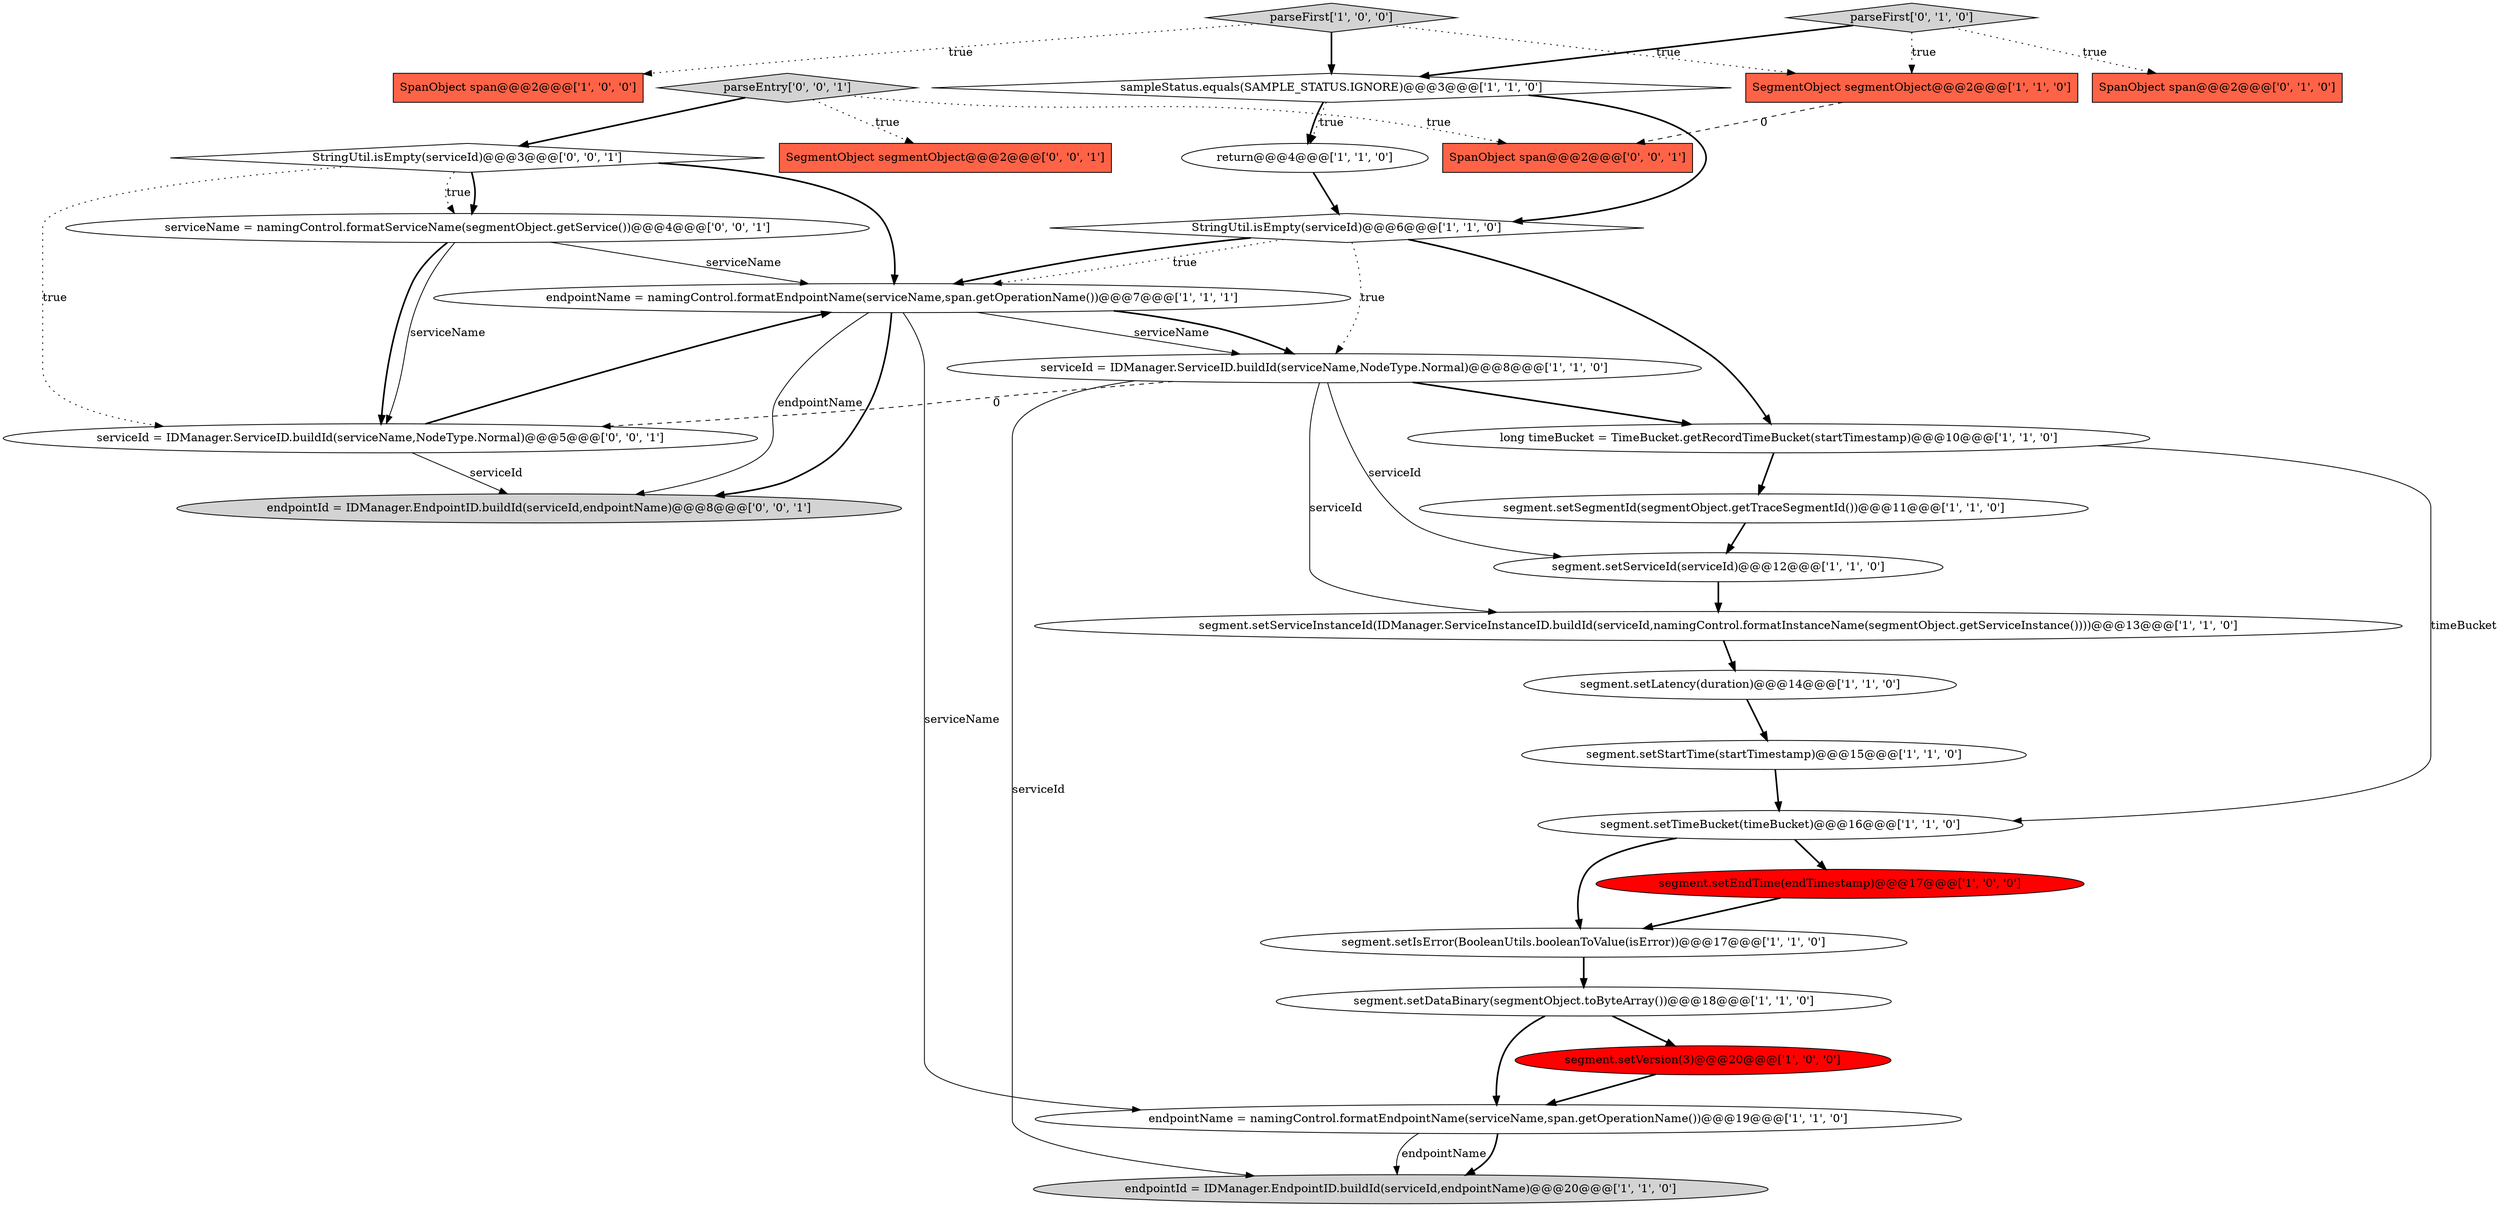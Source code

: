 digraph {
19 [style = filled, label = "parseFirst['1', '0', '0']", fillcolor = lightgray, shape = diamond image = "AAA0AAABBB1BBB"];
2 [style = filled, label = "segment.setLatency(duration)@@@14@@@['1', '1', '0']", fillcolor = white, shape = ellipse image = "AAA0AAABBB1BBB"];
25 [style = filled, label = "SpanObject span@@@2@@@['0', '0', '1']", fillcolor = tomato, shape = box image = "AAA0AAABBB3BBB"];
8 [style = filled, label = "sampleStatus.equals(SAMPLE_STATUS.IGNORE)@@@3@@@['1', '1', '0']", fillcolor = white, shape = diamond image = "AAA0AAABBB1BBB"];
13 [style = filled, label = "segment.setSegmentId(segmentObject.getTraceSegmentId())@@@11@@@['1', '1', '0']", fillcolor = white, shape = ellipse image = "AAA0AAABBB1BBB"];
18 [style = filled, label = "segment.setStartTime(startTimestamp)@@@15@@@['1', '1', '0']", fillcolor = white, shape = ellipse image = "AAA0AAABBB1BBB"];
11 [style = filled, label = "segment.setServiceId(serviceId)@@@12@@@['1', '1', '0']", fillcolor = white, shape = ellipse image = "AAA0AAABBB1BBB"];
10 [style = filled, label = "endpointName = namingControl.formatEndpointName(serviceName,span.getOperationName())@@@7@@@['1', '1', '1']", fillcolor = white, shape = ellipse image = "AAA0AAABBB1BBB"];
28 [style = filled, label = "endpointId = IDManager.EndpointID.buildId(serviceId,endpointName)@@@8@@@['0', '0', '1']", fillcolor = lightgray, shape = ellipse image = "AAA0AAABBB3BBB"];
24 [style = filled, label = "StringUtil.isEmpty(serviceId)@@@3@@@['0', '0', '1']", fillcolor = white, shape = diamond image = "AAA0AAABBB3BBB"];
9 [style = filled, label = "serviceId = IDManager.ServiceID.buildId(serviceName,NodeType.Normal)@@@8@@@['1', '1', '0']", fillcolor = white, shape = ellipse image = "AAA0AAABBB1BBB"];
1 [style = filled, label = "segment.setIsError(BooleanUtils.booleanToValue(isError))@@@17@@@['1', '1', '0']", fillcolor = white, shape = ellipse image = "AAA0AAABBB1BBB"];
6 [style = filled, label = "SpanObject span@@@2@@@['1', '0', '0']", fillcolor = tomato, shape = box image = "AAA0AAABBB1BBB"];
0 [style = filled, label = "endpointId = IDManager.EndpointID.buildId(serviceId,endpointName)@@@20@@@['1', '1', '0']", fillcolor = lightgray, shape = ellipse image = "AAA0AAABBB1BBB"];
29 [style = filled, label = "parseEntry['0', '0', '1']", fillcolor = lightgray, shape = diamond image = "AAA0AAABBB3BBB"];
12 [style = filled, label = "segment.setEndTime(endTimestamp)@@@17@@@['1', '0', '0']", fillcolor = red, shape = ellipse image = "AAA1AAABBB1BBB"];
21 [style = filled, label = "SpanObject span@@@2@@@['0', '1', '0']", fillcolor = tomato, shape = box image = "AAA0AAABBB2BBB"];
16 [style = filled, label = "SegmentObject segmentObject@@@2@@@['1', '1', '0']", fillcolor = tomato, shape = box image = "AAA0AAABBB1BBB"];
26 [style = filled, label = "serviceName = namingControl.formatServiceName(segmentObject.getService())@@@4@@@['0', '0', '1']", fillcolor = white, shape = ellipse image = "AAA0AAABBB3BBB"];
14 [style = filled, label = "segment.setServiceInstanceId(IDManager.ServiceInstanceID.buildId(serviceId,namingControl.formatInstanceName(segmentObject.getServiceInstance())))@@@13@@@['1', '1', '0']", fillcolor = white, shape = ellipse image = "AAA0AAABBB1BBB"];
17 [style = filled, label = "endpointName = namingControl.formatEndpointName(serviceName,span.getOperationName())@@@19@@@['1', '1', '0']", fillcolor = white, shape = ellipse image = "AAA0AAABBB1BBB"];
15 [style = filled, label = "segment.setDataBinary(segmentObject.toByteArray())@@@18@@@['1', '1', '0']", fillcolor = white, shape = ellipse image = "AAA0AAABBB1BBB"];
4 [style = filled, label = "segment.setVersion(3)@@@20@@@['1', '0', '0']", fillcolor = red, shape = ellipse image = "AAA1AAABBB1BBB"];
5 [style = filled, label = "return@@@4@@@['1', '1', '0']", fillcolor = white, shape = ellipse image = "AAA0AAABBB1BBB"];
23 [style = filled, label = "SegmentObject segmentObject@@@2@@@['0', '0', '1']", fillcolor = tomato, shape = box image = "AAA0AAABBB3BBB"];
7 [style = filled, label = "StringUtil.isEmpty(serviceId)@@@6@@@['1', '1', '0']", fillcolor = white, shape = diamond image = "AAA0AAABBB1BBB"];
27 [style = filled, label = "serviceId = IDManager.ServiceID.buildId(serviceName,NodeType.Normal)@@@5@@@['0', '0', '1']", fillcolor = white, shape = ellipse image = "AAA0AAABBB3BBB"];
3 [style = filled, label = "segment.setTimeBucket(timeBucket)@@@16@@@['1', '1', '0']", fillcolor = white, shape = ellipse image = "AAA0AAABBB1BBB"];
20 [style = filled, label = "long timeBucket = TimeBucket.getRecordTimeBucket(startTimestamp)@@@10@@@['1', '1', '0']", fillcolor = white, shape = ellipse image = "AAA0AAABBB1BBB"];
22 [style = filled, label = "parseFirst['0', '1', '0']", fillcolor = lightgray, shape = diamond image = "AAA0AAABBB2BBB"];
24->10 [style = bold, label=""];
22->21 [style = dotted, label="true"];
9->11 [style = solid, label="serviceId"];
26->10 [style = solid, label="serviceName"];
18->3 [style = bold, label=""];
20->3 [style = solid, label="timeBucket"];
20->13 [style = bold, label=""];
7->10 [style = dotted, label="true"];
10->28 [style = bold, label=""];
4->17 [style = bold, label=""];
10->17 [style = solid, label="serviceName"];
3->1 [style = bold, label=""];
11->14 [style = bold, label=""];
7->10 [style = bold, label=""];
16->25 [style = dashed, label="0"];
1->15 [style = bold, label=""];
27->28 [style = solid, label="serviceId"];
9->27 [style = dashed, label="0"];
2->18 [style = bold, label=""];
9->20 [style = bold, label=""];
29->23 [style = dotted, label="true"];
17->0 [style = solid, label="endpointName"];
7->20 [style = bold, label=""];
7->9 [style = dotted, label="true"];
3->12 [style = bold, label=""];
24->27 [style = dotted, label="true"];
12->1 [style = bold, label=""];
26->27 [style = solid, label="serviceName"];
13->11 [style = bold, label=""];
10->9 [style = solid, label="serviceName"];
19->8 [style = bold, label=""];
8->7 [style = bold, label=""];
22->8 [style = bold, label=""];
24->26 [style = bold, label=""];
26->27 [style = bold, label=""];
15->17 [style = bold, label=""];
17->0 [style = bold, label=""];
8->5 [style = bold, label=""];
8->5 [style = dotted, label="true"];
24->26 [style = dotted, label="true"];
22->16 [style = dotted, label="true"];
27->10 [style = bold, label=""];
15->4 [style = bold, label=""];
19->16 [style = dotted, label="true"];
10->28 [style = solid, label="endpointName"];
5->7 [style = bold, label=""];
10->9 [style = bold, label=""];
19->6 [style = dotted, label="true"];
14->2 [style = bold, label=""];
9->14 [style = solid, label="serviceId"];
29->24 [style = bold, label=""];
9->0 [style = solid, label="serviceId"];
29->25 [style = dotted, label="true"];
}
